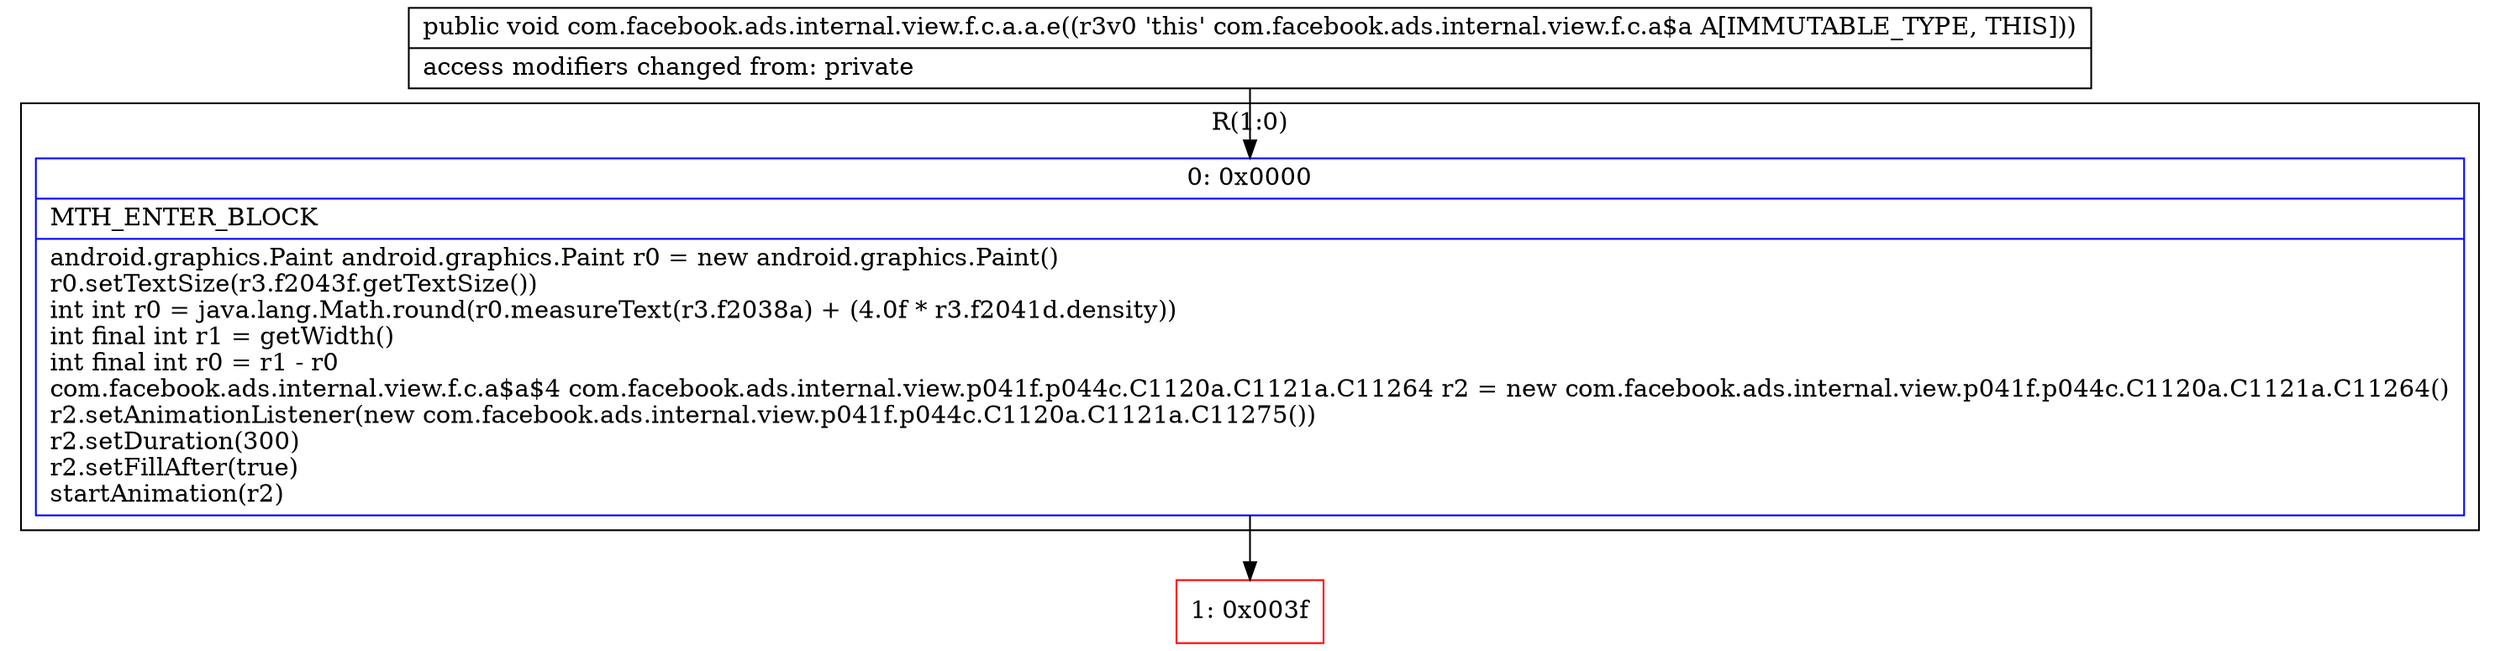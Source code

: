 digraph "CFG forcom.facebook.ads.internal.view.f.c.a.a.e()V" {
subgraph cluster_Region_233277640 {
label = "R(1:0)";
node [shape=record,color=blue];
Node_0 [shape=record,label="{0\:\ 0x0000|MTH_ENTER_BLOCK\l|android.graphics.Paint android.graphics.Paint r0 = new android.graphics.Paint()\lr0.setTextSize(r3.f2043f.getTextSize())\lint int r0 = java.lang.Math.round(r0.measureText(r3.f2038a) + (4.0f * r3.f2041d.density))\lint final int r1 = getWidth()\lint final int r0 = r1 \- r0\lcom.facebook.ads.internal.view.f.c.a$a$4 com.facebook.ads.internal.view.p041f.p044c.C1120a.C1121a.C11264 r2 = new com.facebook.ads.internal.view.p041f.p044c.C1120a.C1121a.C11264()\lr2.setAnimationListener(new com.facebook.ads.internal.view.p041f.p044c.C1120a.C1121a.C11275())\lr2.setDuration(300)\lr2.setFillAfter(true)\lstartAnimation(r2)\l}"];
}
Node_1 [shape=record,color=red,label="{1\:\ 0x003f}"];
MethodNode[shape=record,label="{public void com.facebook.ads.internal.view.f.c.a.a.e((r3v0 'this' com.facebook.ads.internal.view.f.c.a$a A[IMMUTABLE_TYPE, THIS]))  | access modifiers changed from: private\l}"];
MethodNode -> Node_0;
Node_0 -> Node_1;
}

